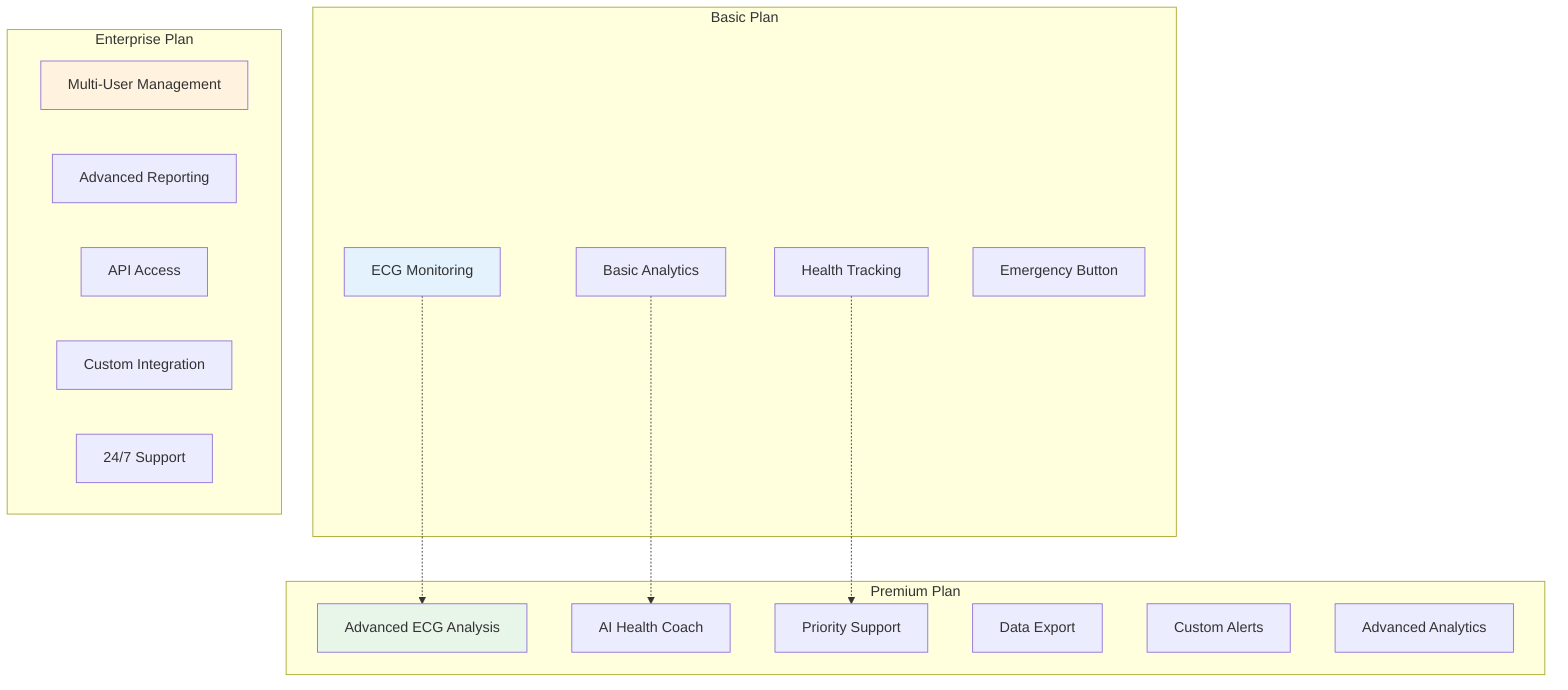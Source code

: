 graph TB
    subgraph "Basic Plan"
        A1[ECG Monitoring]
        A2[Basic Analytics]
        A3[Health Tracking]
        A4[Emergency Button]
    end
    
    subgraph "Premium Plan"
        B1[Advanced ECG Analysis]
        B2[AI Health Coach]
        B3[Priority Support]
        B4[Data Export]
        B5[Custom Alerts]
        B6[Advanced Analytics]
    end
    
    subgraph "Enterprise Plan"
        C1[Multi-User Management]
        C2[Advanced Reporting]
        C3[API Access]
        C4[Custom Integration]
        C5[24/7 Support]
    end
    
    A1 -.-> B1
    A2 -.-> B2
    A3 -.-> B3
    
    style A1 fill:#e3f2fd
    style B1 fill:#e8f5e9
    style C1 fill:#fff3e0